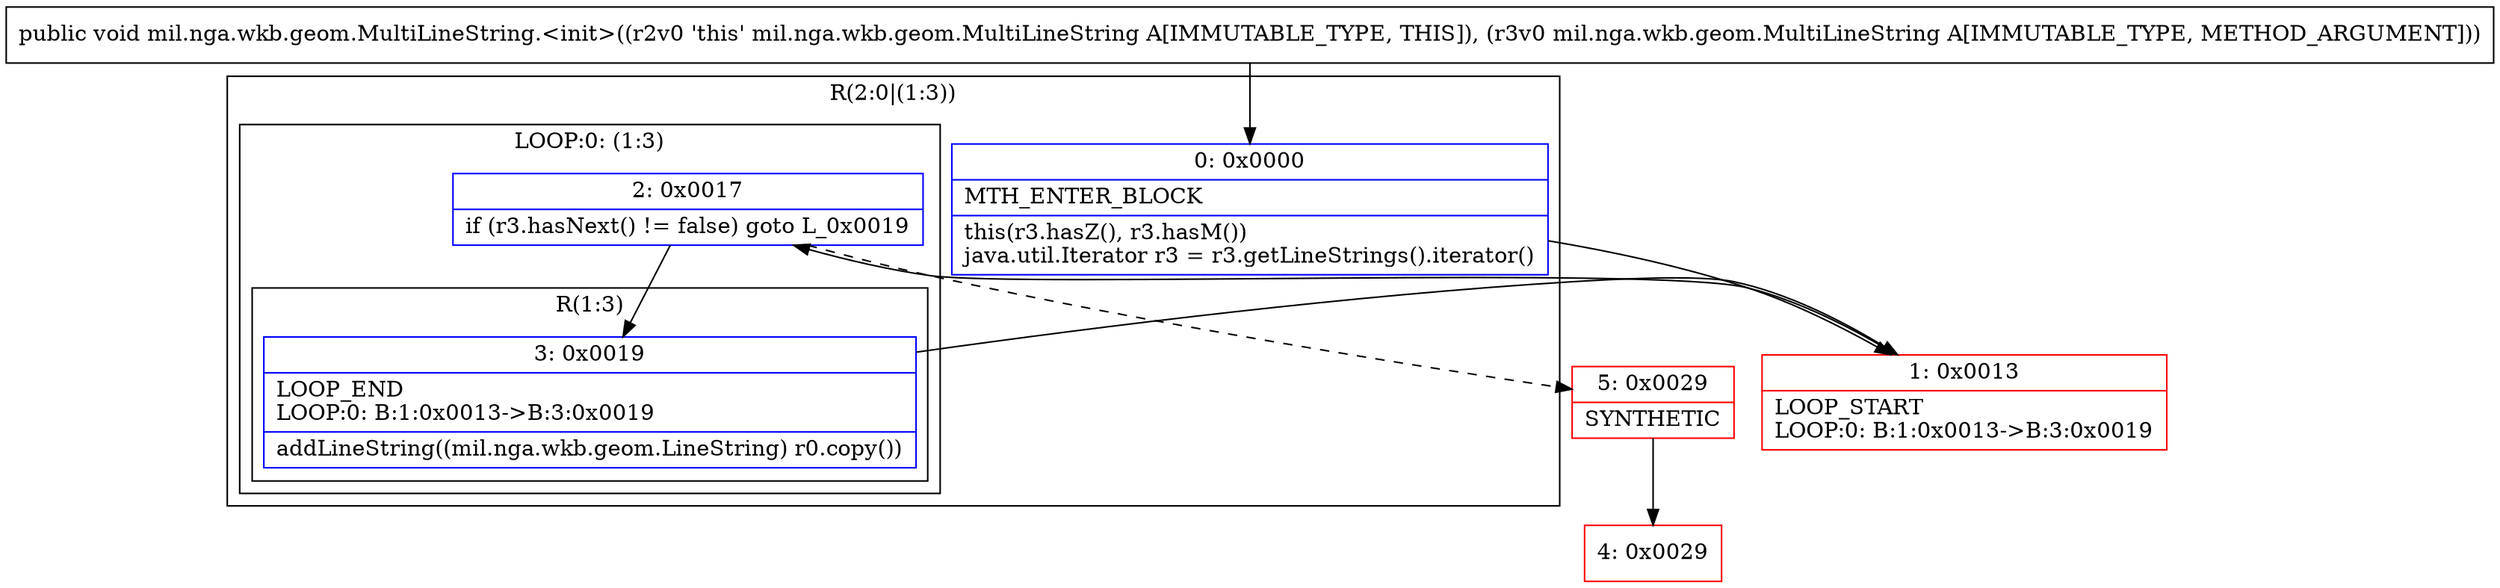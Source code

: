 digraph "CFG formil.nga.wkb.geom.MultiLineString.\<init\>(Lmil\/nga\/wkb\/geom\/MultiLineString;)V" {
subgraph cluster_Region_1527388902 {
label = "R(2:0|(1:3))";
node [shape=record,color=blue];
Node_0 [shape=record,label="{0\:\ 0x0000|MTH_ENTER_BLOCK\l|this(r3.hasZ(), r3.hasM())\ljava.util.Iterator r3 = r3.getLineStrings().iterator()\l}"];
subgraph cluster_LoopRegion_565812453 {
label = "LOOP:0: (1:3)";
node [shape=record,color=blue];
Node_2 [shape=record,label="{2\:\ 0x0017|if (r3.hasNext() != false) goto L_0x0019\l}"];
subgraph cluster_Region_663594373 {
label = "R(1:3)";
node [shape=record,color=blue];
Node_3 [shape=record,label="{3\:\ 0x0019|LOOP_END\lLOOP:0: B:1:0x0013\-\>B:3:0x0019\l|addLineString((mil.nga.wkb.geom.LineString) r0.copy())\l}"];
}
}
}
Node_1 [shape=record,color=red,label="{1\:\ 0x0013|LOOP_START\lLOOP:0: B:1:0x0013\-\>B:3:0x0019\l}"];
Node_4 [shape=record,color=red,label="{4\:\ 0x0029}"];
Node_5 [shape=record,color=red,label="{5\:\ 0x0029|SYNTHETIC\l}"];
MethodNode[shape=record,label="{public void mil.nga.wkb.geom.MultiLineString.\<init\>((r2v0 'this' mil.nga.wkb.geom.MultiLineString A[IMMUTABLE_TYPE, THIS]), (r3v0 mil.nga.wkb.geom.MultiLineString A[IMMUTABLE_TYPE, METHOD_ARGUMENT])) }"];
MethodNode -> Node_0;
Node_0 -> Node_1;
Node_2 -> Node_3;
Node_2 -> Node_5[style=dashed];
Node_3 -> Node_1;
Node_1 -> Node_2;
Node_5 -> Node_4;
}


